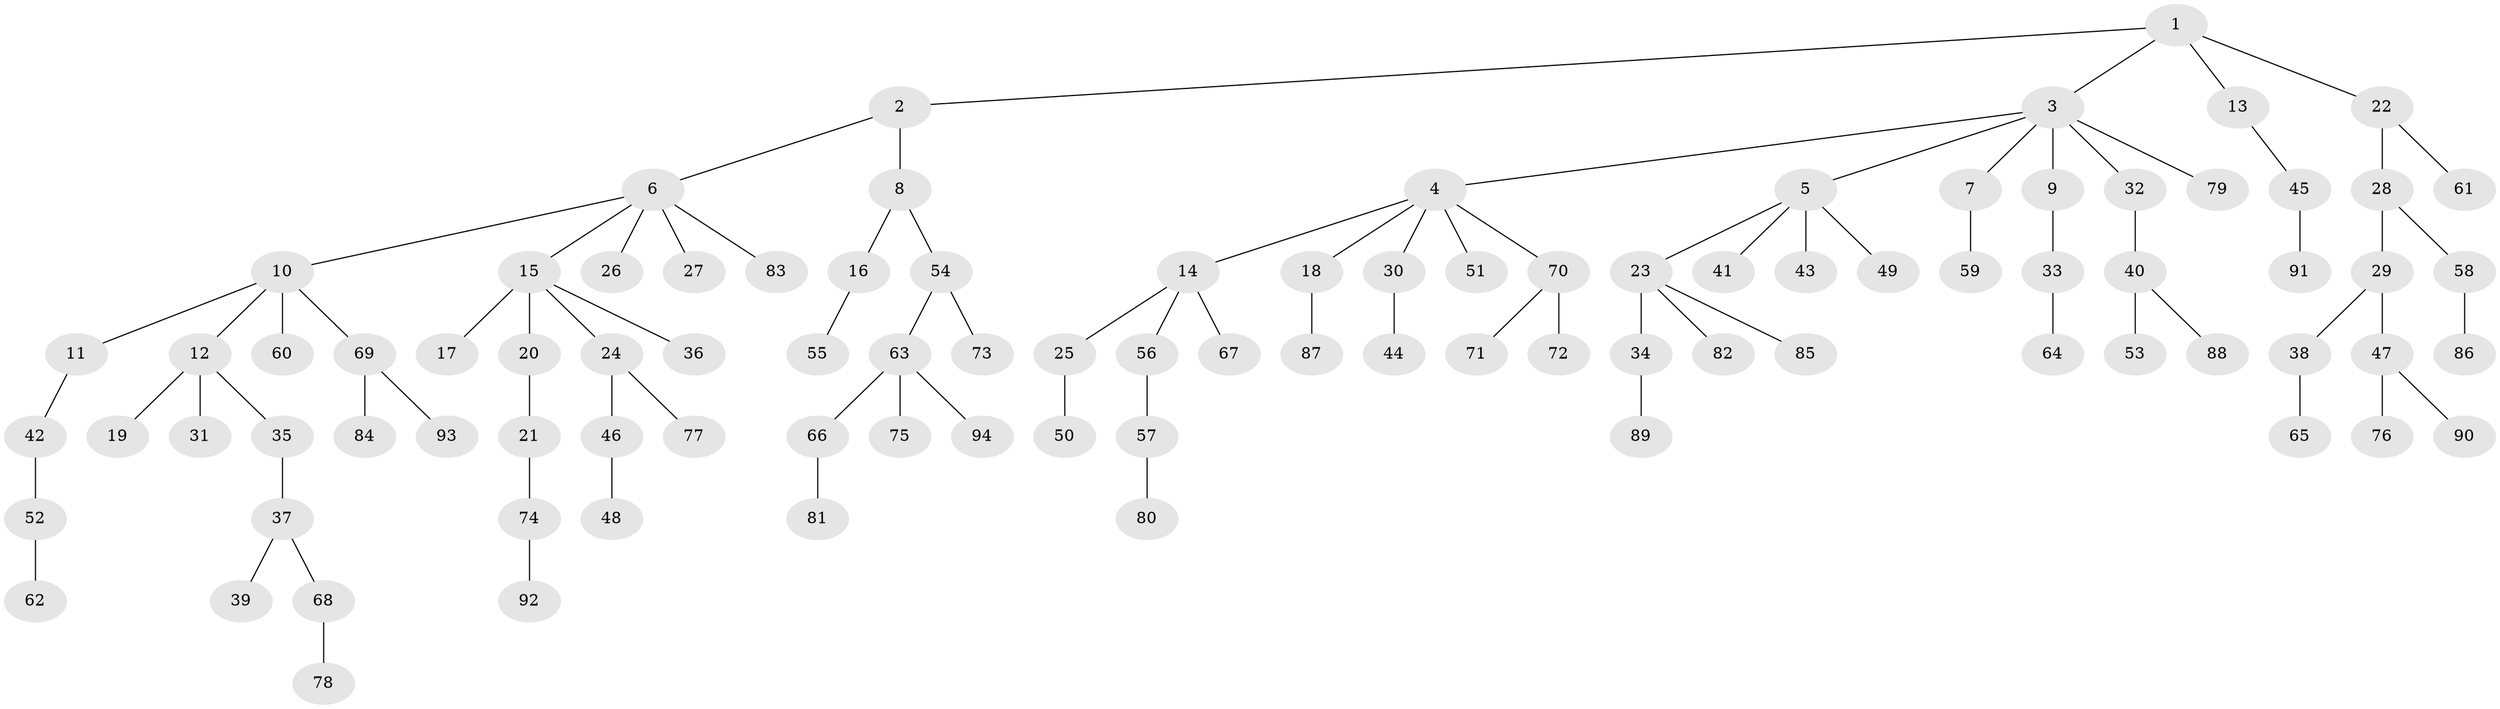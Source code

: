 // Generated by graph-tools (version 1.1) at 2025/02/03/09/25 03:02:27]
// undirected, 94 vertices, 93 edges
graph export_dot {
graph [start="1"]
  node [color=gray90,style=filled];
  1;
  2;
  3;
  4;
  5;
  6;
  7;
  8;
  9;
  10;
  11;
  12;
  13;
  14;
  15;
  16;
  17;
  18;
  19;
  20;
  21;
  22;
  23;
  24;
  25;
  26;
  27;
  28;
  29;
  30;
  31;
  32;
  33;
  34;
  35;
  36;
  37;
  38;
  39;
  40;
  41;
  42;
  43;
  44;
  45;
  46;
  47;
  48;
  49;
  50;
  51;
  52;
  53;
  54;
  55;
  56;
  57;
  58;
  59;
  60;
  61;
  62;
  63;
  64;
  65;
  66;
  67;
  68;
  69;
  70;
  71;
  72;
  73;
  74;
  75;
  76;
  77;
  78;
  79;
  80;
  81;
  82;
  83;
  84;
  85;
  86;
  87;
  88;
  89;
  90;
  91;
  92;
  93;
  94;
  1 -- 2;
  1 -- 3;
  1 -- 13;
  1 -- 22;
  2 -- 6;
  2 -- 8;
  3 -- 4;
  3 -- 5;
  3 -- 7;
  3 -- 9;
  3 -- 32;
  3 -- 79;
  4 -- 14;
  4 -- 18;
  4 -- 30;
  4 -- 51;
  4 -- 70;
  5 -- 23;
  5 -- 41;
  5 -- 43;
  5 -- 49;
  6 -- 10;
  6 -- 15;
  6 -- 26;
  6 -- 27;
  6 -- 83;
  7 -- 59;
  8 -- 16;
  8 -- 54;
  9 -- 33;
  10 -- 11;
  10 -- 12;
  10 -- 60;
  10 -- 69;
  11 -- 42;
  12 -- 19;
  12 -- 31;
  12 -- 35;
  13 -- 45;
  14 -- 25;
  14 -- 56;
  14 -- 67;
  15 -- 17;
  15 -- 20;
  15 -- 24;
  15 -- 36;
  16 -- 55;
  18 -- 87;
  20 -- 21;
  21 -- 74;
  22 -- 28;
  22 -- 61;
  23 -- 34;
  23 -- 82;
  23 -- 85;
  24 -- 46;
  24 -- 77;
  25 -- 50;
  28 -- 29;
  28 -- 58;
  29 -- 38;
  29 -- 47;
  30 -- 44;
  32 -- 40;
  33 -- 64;
  34 -- 89;
  35 -- 37;
  37 -- 39;
  37 -- 68;
  38 -- 65;
  40 -- 53;
  40 -- 88;
  42 -- 52;
  45 -- 91;
  46 -- 48;
  47 -- 76;
  47 -- 90;
  52 -- 62;
  54 -- 63;
  54 -- 73;
  56 -- 57;
  57 -- 80;
  58 -- 86;
  63 -- 66;
  63 -- 75;
  63 -- 94;
  66 -- 81;
  68 -- 78;
  69 -- 84;
  69 -- 93;
  70 -- 71;
  70 -- 72;
  74 -- 92;
}
